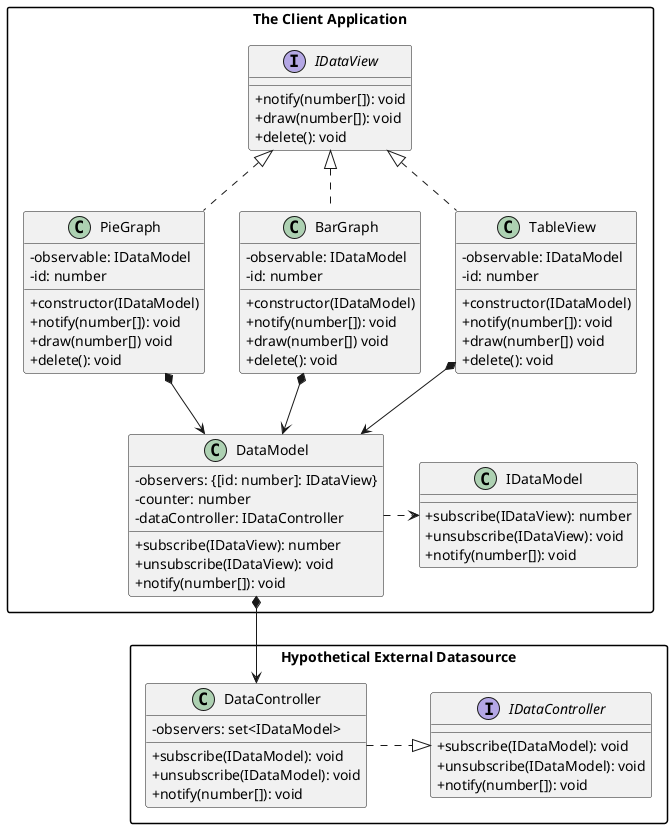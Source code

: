 @startuml

skinparam ClassAttributeIconSize 0
skinparam PackageStyle rectangle

package "The Client Application" as ClientApplication {
    interface IDataView {
        + notify(number[]): void
        + draw(number[]): void
        + delete(): void
    }

    class PieGraph {
        - observable: IDataModel
        - id: number
        + constructor(IDataModel)
        + notify(number[]): void
        + draw(number[]) void
        + delete(): void
    }

    class BarGraph {
        - observable: IDataModel
        - id: number
        + constructor(IDataModel)
        + notify(number[]): void
        + draw(number[]) void
        + delete(): void
    }

    class TableView {
        - observable: IDataModel
        - id: number
        + constructor(IDataModel)
        + notify(number[]): void
        + draw(number[]) void
        + delete(): void
    }

    class DataModel {
        - observers: {[id: number]: IDataView}
        - counter: number
        - dataController: IDataController

        + subscribe(IDataView): number
        + unsubscribe(IDataView): void
        + notify(number[]): void
    }

    class IDataModel {
        + subscribe(IDataView): number
        + unsubscribe(IDataView): void
        + notify(number[]): void
    }

    IDataView <|-[dashed]- PieGraph
    IDataView <|-[dashed]- BarGraph
    IDataView <|-[dashed]- TableView

    PieGraph *--> DataModel
    BarGraph *--> DataModel
    TableView *--> DataModel

    DataModel -[dashed]right-> IDataModel
}

package "Hypothetical External Datasource" as ExternalDatasource {
    class DataController {
        - observers: set<IDataModel>
        + subscribe(IDataModel): void
        + unsubscribe(IDataModel): void
        + notify(number[]): void
    }
    
    interface IDataController {
        + subscribe(IDataModel): void
        + unsubscribe(IDataModel): void
        + notify(number[]): void
    }

    DataController -[dashed]right-|> IDataController : \t
}

DataModel *--> DataController